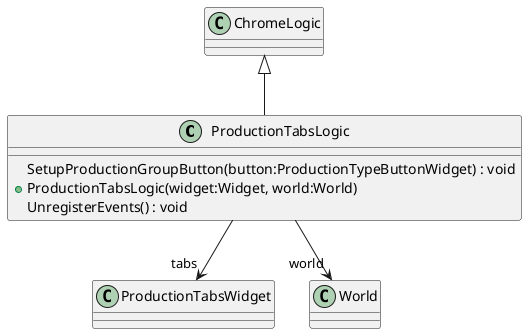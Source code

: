 @startuml
class ProductionTabsLogic {
    SetupProductionGroupButton(button:ProductionTypeButtonWidget) : void
    + ProductionTabsLogic(widget:Widget, world:World)
    UnregisterEvents() : void
}
ChromeLogic <|-- ProductionTabsLogic
ProductionTabsLogic --> "tabs" ProductionTabsWidget
ProductionTabsLogic --> "world" World
@enduml
